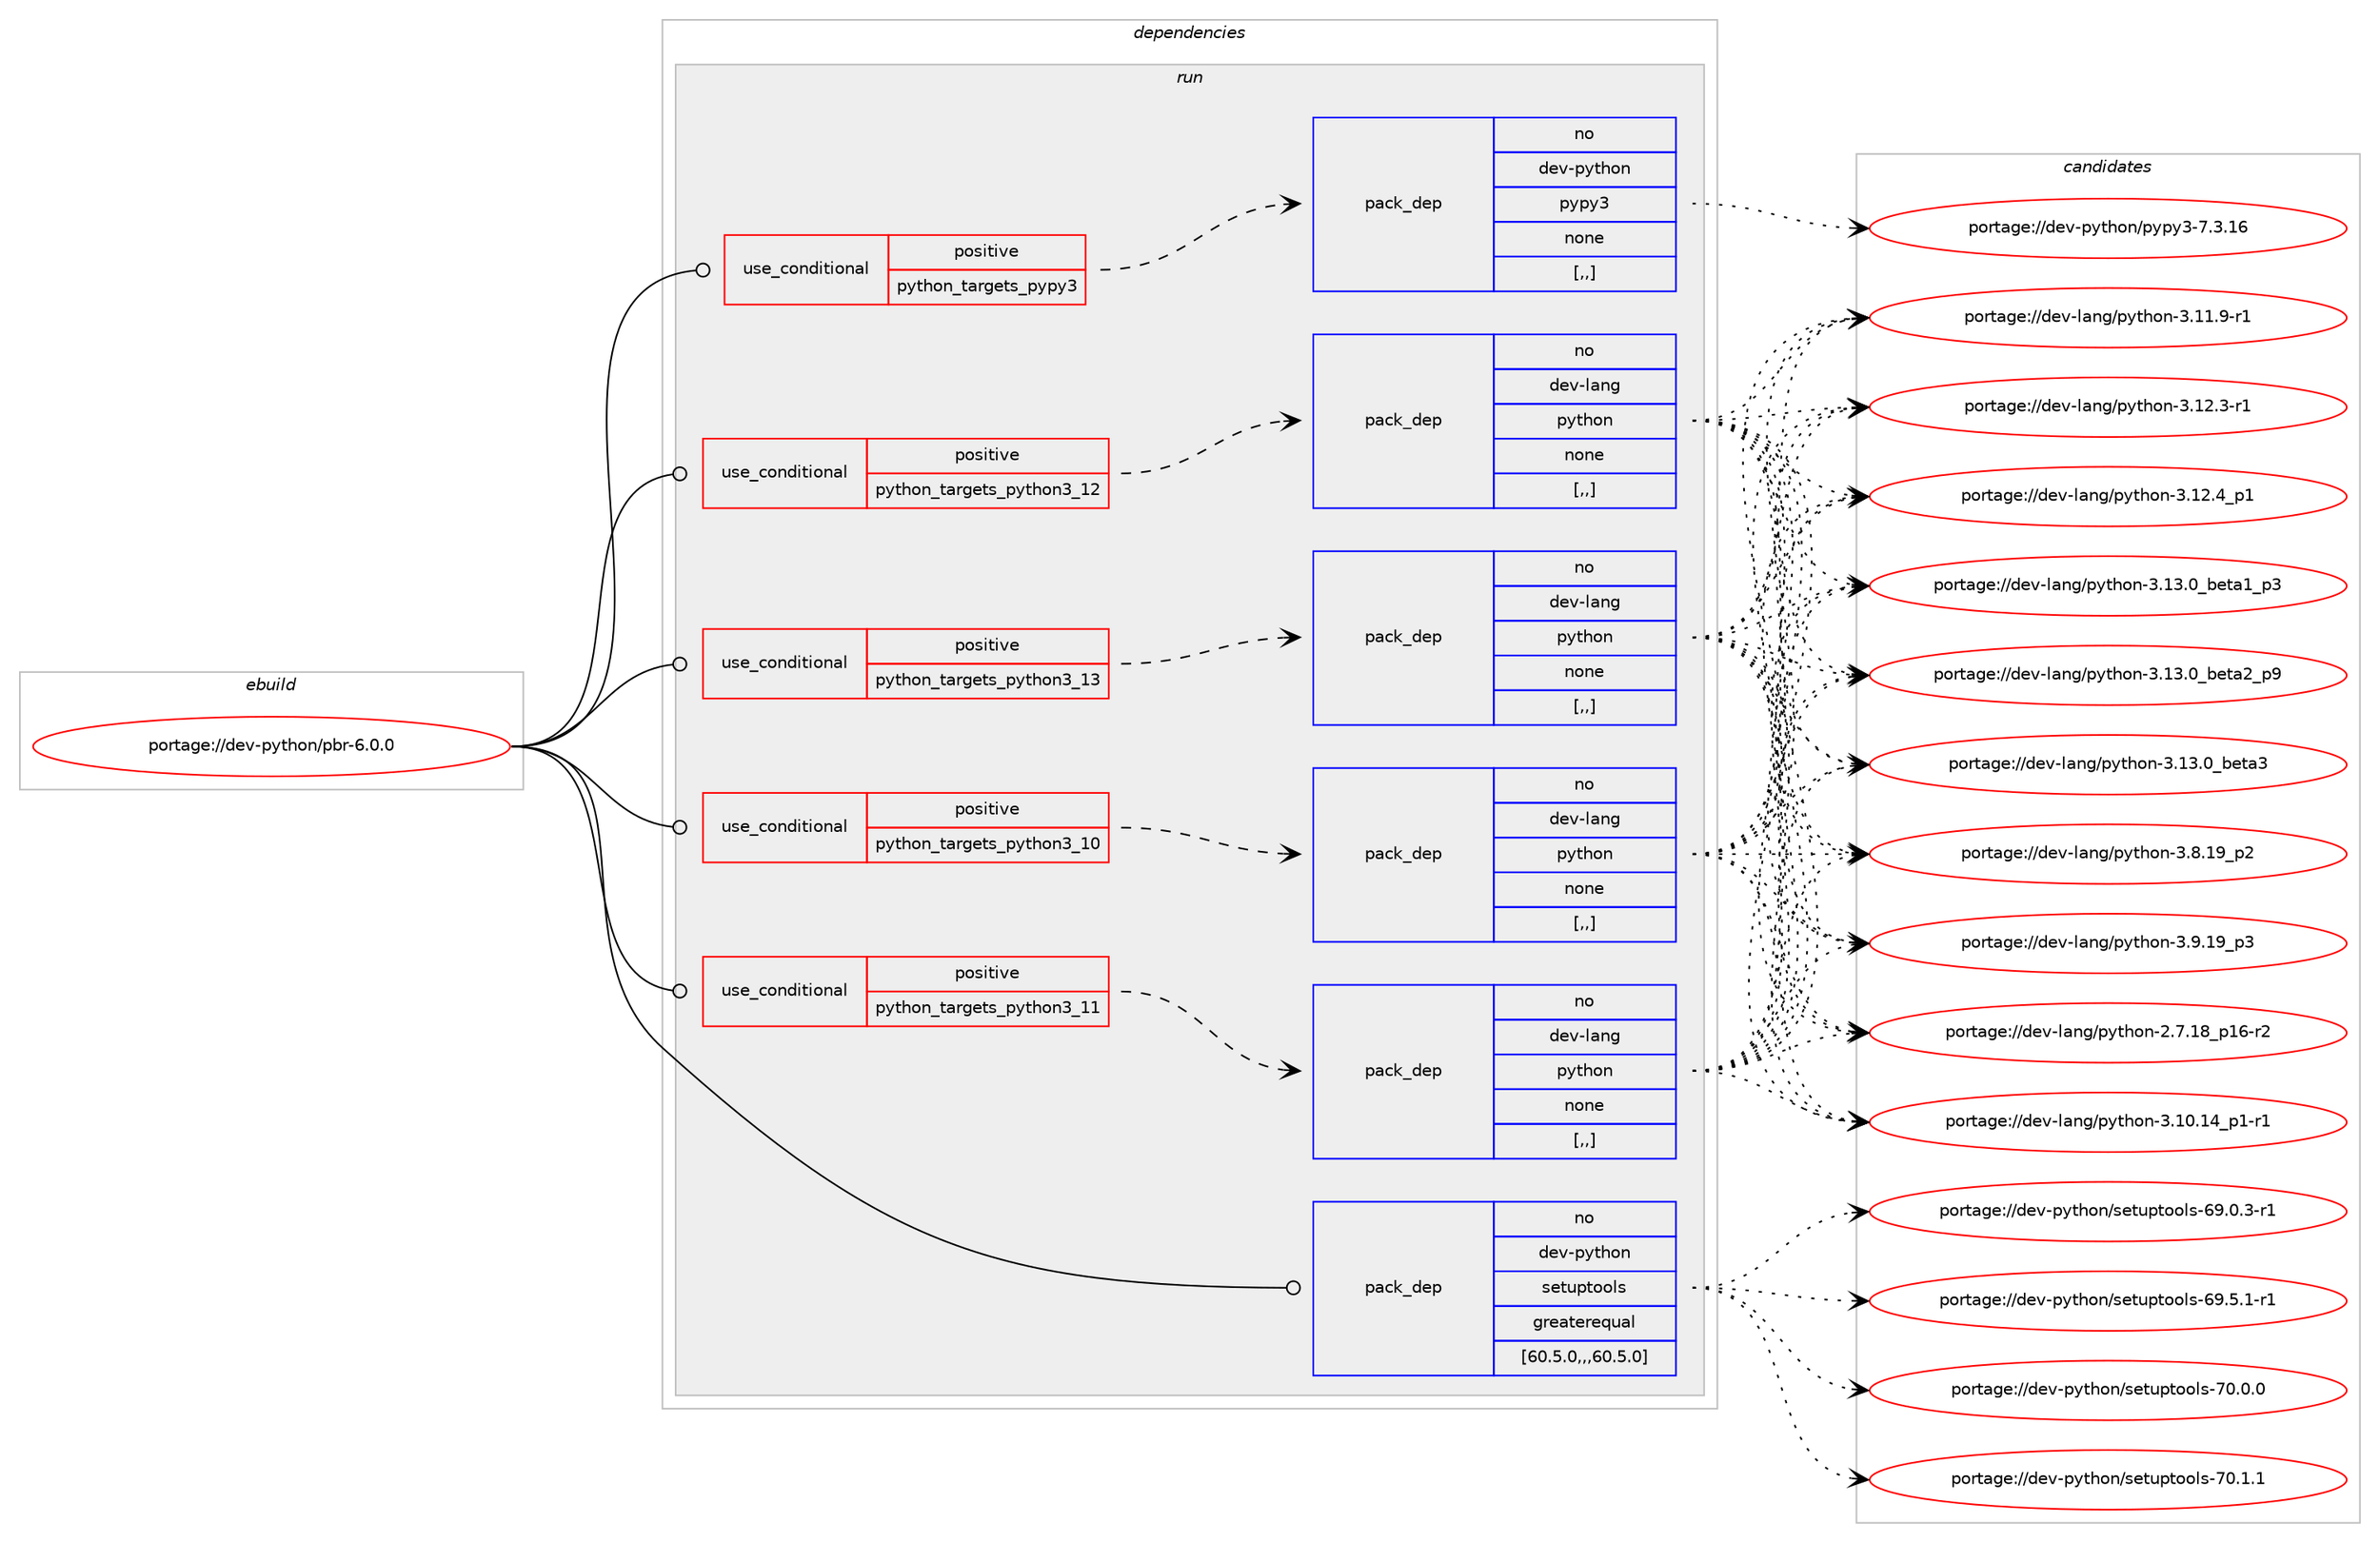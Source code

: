 digraph prolog {

# *************
# Graph options
# *************

newrank=true;
concentrate=true;
compound=true;
graph [rankdir=LR,fontname=Helvetica,fontsize=10,ranksep=1.5];#, ranksep=2.5, nodesep=0.2];
edge  [arrowhead=vee];
node  [fontname=Helvetica,fontsize=10];

# **********
# The ebuild
# **********

subgraph cluster_leftcol {
color=gray;
rank=same;
label=<<i>ebuild</i>>;
id [label="portage://dev-python/pbr-6.0.0", color=red, width=4, href="../dev-python/pbr-6.0.0.svg"];
}

# ****************
# The dependencies
# ****************

subgraph cluster_midcol {
color=gray;
label=<<i>dependencies</i>>;
subgraph cluster_compile {
fillcolor="#eeeeee";
style=filled;
label=<<i>compile</i>>;
}
subgraph cluster_compileandrun {
fillcolor="#eeeeee";
style=filled;
label=<<i>compile and run</i>>;
}
subgraph cluster_run {
fillcolor="#eeeeee";
style=filled;
label=<<i>run</i>>;
subgraph cond34764 {
dependency150240 [label=<<TABLE BORDER="0" CELLBORDER="1" CELLSPACING="0" CELLPADDING="4"><TR><TD ROWSPAN="3" CELLPADDING="10">use_conditional</TD></TR><TR><TD>positive</TD></TR><TR><TD>python_targets_pypy3</TD></TR></TABLE>>, shape=none, color=red];
subgraph pack114259 {
dependency150241 [label=<<TABLE BORDER="0" CELLBORDER="1" CELLSPACING="0" CELLPADDING="4" WIDTH="220"><TR><TD ROWSPAN="6" CELLPADDING="30">pack_dep</TD></TR><TR><TD WIDTH="110">no</TD></TR><TR><TD>dev-python</TD></TR><TR><TD>pypy3</TD></TR><TR><TD>none</TD></TR><TR><TD>[,,]</TD></TR></TABLE>>, shape=none, color=blue];
}
dependency150240:e -> dependency150241:w [weight=20,style="dashed",arrowhead="vee"];
}
id:e -> dependency150240:w [weight=20,style="solid",arrowhead="odot"];
subgraph cond34765 {
dependency150242 [label=<<TABLE BORDER="0" CELLBORDER="1" CELLSPACING="0" CELLPADDING="4"><TR><TD ROWSPAN="3" CELLPADDING="10">use_conditional</TD></TR><TR><TD>positive</TD></TR><TR><TD>python_targets_python3_10</TD></TR></TABLE>>, shape=none, color=red];
subgraph pack114260 {
dependency150243 [label=<<TABLE BORDER="0" CELLBORDER="1" CELLSPACING="0" CELLPADDING="4" WIDTH="220"><TR><TD ROWSPAN="6" CELLPADDING="30">pack_dep</TD></TR><TR><TD WIDTH="110">no</TD></TR><TR><TD>dev-lang</TD></TR><TR><TD>python</TD></TR><TR><TD>none</TD></TR><TR><TD>[,,]</TD></TR></TABLE>>, shape=none, color=blue];
}
dependency150242:e -> dependency150243:w [weight=20,style="dashed",arrowhead="vee"];
}
id:e -> dependency150242:w [weight=20,style="solid",arrowhead="odot"];
subgraph cond34766 {
dependency150244 [label=<<TABLE BORDER="0" CELLBORDER="1" CELLSPACING="0" CELLPADDING="4"><TR><TD ROWSPAN="3" CELLPADDING="10">use_conditional</TD></TR><TR><TD>positive</TD></TR><TR><TD>python_targets_python3_11</TD></TR></TABLE>>, shape=none, color=red];
subgraph pack114261 {
dependency150245 [label=<<TABLE BORDER="0" CELLBORDER="1" CELLSPACING="0" CELLPADDING="4" WIDTH="220"><TR><TD ROWSPAN="6" CELLPADDING="30">pack_dep</TD></TR><TR><TD WIDTH="110">no</TD></TR><TR><TD>dev-lang</TD></TR><TR><TD>python</TD></TR><TR><TD>none</TD></TR><TR><TD>[,,]</TD></TR></TABLE>>, shape=none, color=blue];
}
dependency150244:e -> dependency150245:w [weight=20,style="dashed",arrowhead="vee"];
}
id:e -> dependency150244:w [weight=20,style="solid",arrowhead="odot"];
subgraph cond34767 {
dependency150246 [label=<<TABLE BORDER="0" CELLBORDER="1" CELLSPACING="0" CELLPADDING="4"><TR><TD ROWSPAN="3" CELLPADDING="10">use_conditional</TD></TR><TR><TD>positive</TD></TR><TR><TD>python_targets_python3_12</TD></TR></TABLE>>, shape=none, color=red];
subgraph pack114262 {
dependency150247 [label=<<TABLE BORDER="0" CELLBORDER="1" CELLSPACING="0" CELLPADDING="4" WIDTH="220"><TR><TD ROWSPAN="6" CELLPADDING="30">pack_dep</TD></TR><TR><TD WIDTH="110">no</TD></TR><TR><TD>dev-lang</TD></TR><TR><TD>python</TD></TR><TR><TD>none</TD></TR><TR><TD>[,,]</TD></TR></TABLE>>, shape=none, color=blue];
}
dependency150246:e -> dependency150247:w [weight=20,style="dashed",arrowhead="vee"];
}
id:e -> dependency150246:w [weight=20,style="solid",arrowhead="odot"];
subgraph cond34768 {
dependency150248 [label=<<TABLE BORDER="0" CELLBORDER="1" CELLSPACING="0" CELLPADDING="4"><TR><TD ROWSPAN="3" CELLPADDING="10">use_conditional</TD></TR><TR><TD>positive</TD></TR><TR><TD>python_targets_python3_13</TD></TR></TABLE>>, shape=none, color=red];
subgraph pack114263 {
dependency150249 [label=<<TABLE BORDER="0" CELLBORDER="1" CELLSPACING="0" CELLPADDING="4" WIDTH="220"><TR><TD ROWSPAN="6" CELLPADDING="30">pack_dep</TD></TR><TR><TD WIDTH="110">no</TD></TR><TR><TD>dev-lang</TD></TR><TR><TD>python</TD></TR><TR><TD>none</TD></TR><TR><TD>[,,]</TD></TR></TABLE>>, shape=none, color=blue];
}
dependency150248:e -> dependency150249:w [weight=20,style="dashed",arrowhead="vee"];
}
id:e -> dependency150248:w [weight=20,style="solid",arrowhead="odot"];
subgraph pack114264 {
dependency150250 [label=<<TABLE BORDER="0" CELLBORDER="1" CELLSPACING="0" CELLPADDING="4" WIDTH="220"><TR><TD ROWSPAN="6" CELLPADDING="30">pack_dep</TD></TR><TR><TD WIDTH="110">no</TD></TR><TR><TD>dev-python</TD></TR><TR><TD>setuptools</TD></TR><TR><TD>greaterequal</TD></TR><TR><TD>[60.5.0,,,60.5.0]</TD></TR></TABLE>>, shape=none, color=blue];
}
id:e -> dependency150250:w [weight=20,style="solid",arrowhead="odot"];
}
}

# **************
# The candidates
# **************

subgraph cluster_choices {
rank=same;
color=gray;
label=<<i>candidates</i>>;

subgraph choice114259 {
color=black;
nodesep=1;
choice10010111845112121116104111110471121211121215145554651464954 [label="portage://dev-python/pypy3-7.3.16", color=red, width=4,href="../dev-python/pypy3-7.3.16.svg"];
dependency150241:e -> choice10010111845112121116104111110471121211121215145554651464954:w [style=dotted,weight="100"];
}
subgraph choice114260 {
color=black;
nodesep=1;
choice100101118451089711010347112121116104111110455046554649569511249544511450 [label="portage://dev-lang/python-2.7.18_p16-r2", color=red, width=4,href="../dev-lang/python-2.7.18_p16-r2.svg"];
choice100101118451089711010347112121116104111110455146494846495295112494511449 [label="portage://dev-lang/python-3.10.14_p1-r1", color=red, width=4,href="../dev-lang/python-3.10.14_p1-r1.svg"];
choice100101118451089711010347112121116104111110455146494946574511449 [label="portage://dev-lang/python-3.11.9-r1", color=red, width=4,href="../dev-lang/python-3.11.9-r1.svg"];
choice100101118451089711010347112121116104111110455146495046514511449 [label="portage://dev-lang/python-3.12.3-r1", color=red, width=4,href="../dev-lang/python-3.12.3-r1.svg"];
choice100101118451089711010347112121116104111110455146495046529511249 [label="portage://dev-lang/python-3.12.4_p1", color=red, width=4,href="../dev-lang/python-3.12.4_p1.svg"];
choice10010111845108971101034711212111610411111045514649514648959810111697499511251 [label="portage://dev-lang/python-3.13.0_beta1_p3", color=red, width=4,href="../dev-lang/python-3.13.0_beta1_p3.svg"];
choice10010111845108971101034711212111610411111045514649514648959810111697509511257 [label="portage://dev-lang/python-3.13.0_beta2_p9", color=red, width=4,href="../dev-lang/python-3.13.0_beta2_p9.svg"];
choice1001011184510897110103471121211161041111104551464951464895981011169751 [label="portage://dev-lang/python-3.13.0_beta3", color=red, width=4,href="../dev-lang/python-3.13.0_beta3.svg"];
choice100101118451089711010347112121116104111110455146564649579511250 [label="portage://dev-lang/python-3.8.19_p2", color=red, width=4,href="../dev-lang/python-3.8.19_p2.svg"];
choice100101118451089711010347112121116104111110455146574649579511251 [label="portage://dev-lang/python-3.9.19_p3", color=red, width=4,href="../dev-lang/python-3.9.19_p3.svg"];
dependency150243:e -> choice100101118451089711010347112121116104111110455046554649569511249544511450:w [style=dotted,weight="100"];
dependency150243:e -> choice100101118451089711010347112121116104111110455146494846495295112494511449:w [style=dotted,weight="100"];
dependency150243:e -> choice100101118451089711010347112121116104111110455146494946574511449:w [style=dotted,weight="100"];
dependency150243:e -> choice100101118451089711010347112121116104111110455146495046514511449:w [style=dotted,weight="100"];
dependency150243:e -> choice100101118451089711010347112121116104111110455146495046529511249:w [style=dotted,weight="100"];
dependency150243:e -> choice10010111845108971101034711212111610411111045514649514648959810111697499511251:w [style=dotted,weight="100"];
dependency150243:e -> choice10010111845108971101034711212111610411111045514649514648959810111697509511257:w [style=dotted,weight="100"];
dependency150243:e -> choice1001011184510897110103471121211161041111104551464951464895981011169751:w [style=dotted,weight="100"];
dependency150243:e -> choice100101118451089711010347112121116104111110455146564649579511250:w [style=dotted,weight="100"];
dependency150243:e -> choice100101118451089711010347112121116104111110455146574649579511251:w [style=dotted,weight="100"];
}
subgraph choice114261 {
color=black;
nodesep=1;
choice100101118451089711010347112121116104111110455046554649569511249544511450 [label="portage://dev-lang/python-2.7.18_p16-r2", color=red, width=4,href="../dev-lang/python-2.7.18_p16-r2.svg"];
choice100101118451089711010347112121116104111110455146494846495295112494511449 [label="portage://dev-lang/python-3.10.14_p1-r1", color=red, width=4,href="../dev-lang/python-3.10.14_p1-r1.svg"];
choice100101118451089711010347112121116104111110455146494946574511449 [label="portage://dev-lang/python-3.11.9-r1", color=red, width=4,href="../dev-lang/python-3.11.9-r1.svg"];
choice100101118451089711010347112121116104111110455146495046514511449 [label="portage://dev-lang/python-3.12.3-r1", color=red, width=4,href="../dev-lang/python-3.12.3-r1.svg"];
choice100101118451089711010347112121116104111110455146495046529511249 [label="portage://dev-lang/python-3.12.4_p1", color=red, width=4,href="../dev-lang/python-3.12.4_p1.svg"];
choice10010111845108971101034711212111610411111045514649514648959810111697499511251 [label="portage://dev-lang/python-3.13.0_beta1_p3", color=red, width=4,href="../dev-lang/python-3.13.0_beta1_p3.svg"];
choice10010111845108971101034711212111610411111045514649514648959810111697509511257 [label="portage://dev-lang/python-3.13.0_beta2_p9", color=red, width=4,href="../dev-lang/python-3.13.0_beta2_p9.svg"];
choice1001011184510897110103471121211161041111104551464951464895981011169751 [label="portage://dev-lang/python-3.13.0_beta3", color=red, width=4,href="../dev-lang/python-3.13.0_beta3.svg"];
choice100101118451089711010347112121116104111110455146564649579511250 [label="portage://dev-lang/python-3.8.19_p2", color=red, width=4,href="../dev-lang/python-3.8.19_p2.svg"];
choice100101118451089711010347112121116104111110455146574649579511251 [label="portage://dev-lang/python-3.9.19_p3", color=red, width=4,href="../dev-lang/python-3.9.19_p3.svg"];
dependency150245:e -> choice100101118451089711010347112121116104111110455046554649569511249544511450:w [style=dotted,weight="100"];
dependency150245:e -> choice100101118451089711010347112121116104111110455146494846495295112494511449:w [style=dotted,weight="100"];
dependency150245:e -> choice100101118451089711010347112121116104111110455146494946574511449:w [style=dotted,weight="100"];
dependency150245:e -> choice100101118451089711010347112121116104111110455146495046514511449:w [style=dotted,weight="100"];
dependency150245:e -> choice100101118451089711010347112121116104111110455146495046529511249:w [style=dotted,weight="100"];
dependency150245:e -> choice10010111845108971101034711212111610411111045514649514648959810111697499511251:w [style=dotted,weight="100"];
dependency150245:e -> choice10010111845108971101034711212111610411111045514649514648959810111697509511257:w [style=dotted,weight="100"];
dependency150245:e -> choice1001011184510897110103471121211161041111104551464951464895981011169751:w [style=dotted,weight="100"];
dependency150245:e -> choice100101118451089711010347112121116104111110455146564649579511250:w [style=dotted,weight="100"];
dependency150245:e -> choice100101118451089711010347112121116104111110455146574649579511251:w [style=dotted,weight="100"];
}
subgraph choice114262 {
color=black;
nodesep=1;
choice100101118451089711010347112121116104111110455046554649569511249544511450 [label="portage://dev-lang/python-2.7.18_p16-r2", color=red, width=4,href="../dev-lang/python-2.7.18_p16-r2.svg"];
choice100101118451089711010347112121116104111110455146494846495295112494511449 [label="portage://dev-lang/python-3.10.14_p1-r1", color=red, width=4,href="../dev-lang/python-3.10.14_p1-r1.svg"];
choice100101118451089711010347112121116104111110455146494946574511449 [label="portage://dev-lang/python-3.11.9-r1", color=red, width=4,href="../dev-lang/python-3.11.9-r1.svg"];
choice100101118451089711010347112121116104111110455146495046514511449 [label="portage://dev-lang/python-3.12.3-r1", color=red, width=4,href="../dev-lang/python-3.12.3-r1.svg"];
choice100101118451089711010347112121116104111110455146495046529511249 [label="portage://dev-lang/python-3.12.4_p1", color=red, width=4,href="../dev-lang/python-3.12.4_p1.svg"];
choice10010111845108971101034711212111610411111045514649514648959810111697499511251 [label="portage://dev-lang/python-3.13.0_beta1_p3", color=red, width=4,href="../dev-lang/python-3.13.0_beta1_p3.svg"];
choice10010111845108971101034711212111610411111045514649514648959810111697509511257 [label="portage://dev-lang/python-3.13.0_beta2_p9", color=red, width=4,href="../dev-lang/python-3.13.0_beta2_p9.svg"];
choice1001011184510897110103471121211161041111104551464951464895981011169751 [label="portage://dev-lang/python-3.13.0_beta3", color=red, width=4,href="../dev-lang/python-3.13.0_beta3.svg"];
choice100101118451089711010347112121116104111110455146564649579511250 [label="portage://dev-lang/python-3.8.19_p2", color=red, width=4,href="../dev-lang/python-3.8.19_p2.svg"];
choice100101118451089711010347112121116104111110455146574649579511251 [label="portage://dev-lang/python-3.9.19_p3", color=red, width=4,href="../dev-lang/python-3.9.19_p3.svg"];
dependency150247:e -> choice100101118451089711010347112121116104111110455046554649569511249544511450:w [style=dotted,weight="100"];
dependency150247:e -> choice100101118451089711010347112121116104111110455146494846495295112494511449:w [style=dotted,weight="100"];
dependency150247:e -> choice100101118451089711010347112121116104111110455146494946574511449:w [style=dotted,weight="100"];
dependency150247:e -> choice100101118451089711010347112121116104111110455146495046514511449:w [style=dotted,weight="100"];
dependency150247:e -> choice100101118451089711010347112121116104111110455146495046529511249:w [style=dotted,weight="100"];
dependency150247:e -> choice10010111845108971101034711212111610411111045514649514648959810111697499511251:w [style=dotted,weight="100"];
dependency150247:e -> choice10010111845108971101034711212111610411111045514649514648959810111697509511257:w [style=dotted,weight="100"];
dependency150247:e -> choice1001011184510897110103471121211161041111104551464951464895981011169751:w [style=dotted,weight="100"];
dependency150247:e -> choice100101118451089711010347112121116104111110455146564649579511250:w [style=dotted,weight="100"];
dependency150247:e -> choice100101118451089711010347112121116104111110455146574649579511251:w [style=dotted,weight="100"];
}
subgraph choice114263 {
color=black;
nodesep=1;
choice100101118451089711010347112121116104111110455046554649569511249544511450 [label="portage://dev-lang/python-2.7.18_p16-r2", color=red, width=4,href="../dev-lang/python-2.7.18_p16-r2.svg"];
choice100101118451089711010347112121116104111110455146494846495295112494511449 [label="portage://dev-lang/python-3.10.14_p1-r1", color=red, width=4,href="../dev-lang/python-3.10.14_p1-r1.svg"];
choice100101118451089711010347112121116104111110455146494946574511449 [label="portage://dev-lang/python-3.11.9-r1", color=red, width=4,href="../dev-lang/python-3.11.9-r1.svg"];
choice100101118451089711010347112121116104111110455146495046514511449 [label="portage://dev-lang/python-3.12.3-r1", color=red, width=4,href="../dev-lang/python-3.12.3-r1.svg"];
choice100101118451089711010347112121116104111110455146495046529511249 [label="portage://dev-lang/python-3.12.4_p1", color=red, width=4,href="../dev-lang/python-3.12.4_p1.svg"];
choice10010111845108971101034711212111610411111045514649514648959810111697499511251 [label="portage://dev-lang/python-3.13.0_beta1_p3", color=red, width=4,href="../dev-lang/python-3.13.0_beta1_p3.svg"];
choice10010111845108971101034711212111610411111045514649514648959810111697509511257 [label="portage://dev-lang/python-3.13.0_beta2_p9", color=red, width=4,href="../dev-lang/python-3.13.0_beta2_p9.svg"];
choice1001011184510897110103471121211161041111104551464951464895981011169751 [label="portage://dev-lang/python-3.13.0_beta3", color=red, width=4,href="../dev-lang/python-3.13.0_beta3.svg"];
choice100101118451089711010347112121116104111110455146564649579511250 [label="portage://dev-lang/python-3.8.19_p2", color=red, width=4,href="../dev-lang/python-3.8.19_p2.svg"];
choice100101118451089711010347112121116104111110455146574649579511251 [label="portage://dev-lang/python-3.9.19_p3", color=red, width=4,href="../dev-lang/python-3.9.19_p3.svg"];
dependency150249:e -> choice100101118451089711010347112121116104111110455046554649569511249544511450:w [style=dotted,weight="100"];
dependency150249:e -> choice100101118451089711010347112121116104111110455146494846495295112494511449:w [style=dotted,weight="100"];
dependency150249:e -> choice100101118451089711010347112121116104111110455146494946574511449:w [style=dotted,weight="100"];
dependency150249:e -> choice100101118451089711010347112121116104111110455146495046514511449:w [style=dotted,weight="100"];
dependency150249:e -> choice100101118451089711010347112121116104111110455146495046529511249:w [style=dotted,weight="100"];
dependency150249:e -> choice10010111845108971101034711212111610411111045514649514648959810111697499511251:w [style=dotted,weight="100"];
dependency150249:e -> choice10010111845108971101034711212111610411111045514649514648959810111697509511257:w [style=dotted,weight="100"];
dependency150249:e -> choice1001011184510897110103471121211161041111104551464951464895981011169751:w [style=dotted,weight="100"];
dependency150249:e -> choice100101118451089711010347112121116104111110455146564649579511250:w [style=dotted,weight="100"];
dependency150249:e -> choice100101118451089711010347112121116104111110455146574649579511251:w [style=dotted,weight="100"];
}
subgraph choice114264 {
color=black;
nodesep=1;
choice1001011184511212111610411111047115101116117112116111111108115455457464846514511449 [label="portage://dev-python/setuptools-69.0.3-r1", color=red, width=4,href="../dev-python/setuptools-69.0.3-r1.svg"];
choice1001011184511212111610411111047115101116117112116111111108115455457465346494511449 [label="portage://dev-python/setuptools-69.5.1-r1", color=red, width=4,href="../dev-python/setuptools-69.5.1-r1.svg"];
choice100101118451121211161041111104711510111611711211611111110811545554846484648 [label="portage://dev-python/setuptools-70.0.0", color=red, width=4,href="../dev-python/setuptools-70.0.0.svg"];
choice100101118451121211161041111104711510111611711211611111110811545554846494649 [label="portage://dev-python/setuptools-70.1.1", color=red, width=4,href="../dev-python/setuptools-70.1.1.svg"];
dependency150250:e -> choice1001011184511212111610411111047115101116117112116111111108115455457464846514511449:w [style=dotted,weight="100"];
dependency150250:e -> choice1001011184511212111610411111047115101116117112116111111108115455457465346494511449:w [style=dotted,weight="100"];
dependency150250:e -> choice100101118451121211161041111104711510111611711211611111110811545554846484648:w [style=dotted,weight="100"];
dependency150250:e -> choice100101118451121211161041111104711510111611711211611111110811545554846494649:w [style=dotted,weight="100"];
}
}

}
